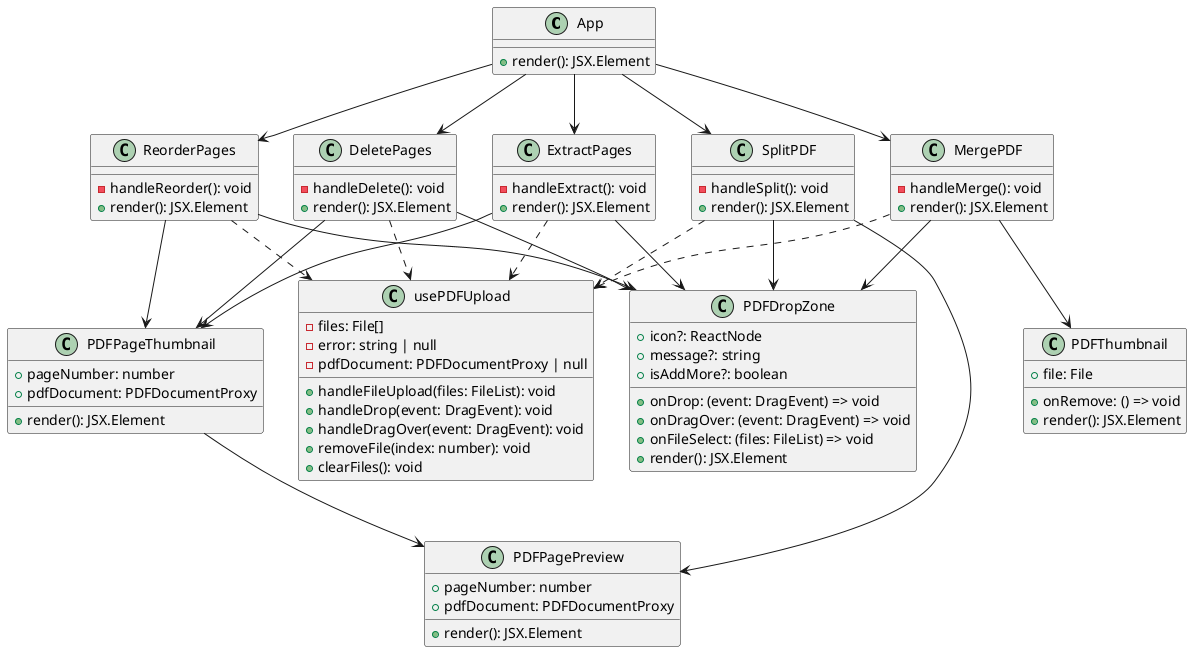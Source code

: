 @startuml

' Components
class App {
  +render(): JSX.Element
}

class PDFDropZone {
  +onDrop: (event: DragEvent) => void
  +onDragOver: (event: DragEvent) => void
  +onFileSelect: (files: FileList) => void
  +icon?: ReactNode
  +message?: string
  +isAddMore?: boolean
  +render(): JSX.Element
}

class PDFPagePreview {
  +pageNumber: number
  +pdfDocument: PDFDocumentProxy
  +render(): JSX.Element
}

class PDFPageThumbnail {
  +pageNumber: number
  +pdfDocument: PDFDocumentProxy
  +render(): JSX.Element
}

class PDFThumbnail {
  +file: File
  +onRemove: () => void
  +render(): JSX.Element
}

' Features
class MergePDF {
  -handleMerge(): void
  +render(): JSX.Element
}

class ReorderPages {
  -handleReorder(): void
  +render(): JSX.Element
}

class DeletePages {
  -handleDelete(): void
  +render(): JSX.Element
}

class ExtractPages {
  -handleExtract(): void
  +render(): JSX.Element
}

class SplitPDF {
  -handleSplit(): void
  +render(): JSX.Element
}

' Hooks
class usePDFUpload {
  -files: File[]
  -error: string | null
  -pdfDocument: PDFDocumentProxy | null
  +handleFileUpload(files: FileList): void
  +handleDrop(event: DragEvent): void
  +handleDragOver(event: DragEvent): void
  +removeFile(index: number): void
  +clearFiles(): void
}

' Relationships
App --> MergePDF
App --> ReorderPages
App --> DeletePages
App --> ExtractPages
App --> SplitPDF

MergePDF --> PDFDropZone
MergePDF --> PDFThumbnail
MergePDF ..> usePDFUpload

ReorderPages --> PDFDropZone
ReorderPages --> PDFPageThumbnail
ReorderPages ..> usePDFUpload

DeletePages --> PDFDropZone
DeletePages --> PDFPageThumbnail
DeletePages ..> usePDFUpload

ExtractPages --> PDFDropZone
ExtractPages --> PDFPageThumbnail
ExtractPages ..> usePDFUpload

SplitPDF --> PDFDropZone
SplitPDF --> PDFPagePreview
SplitPDF ..> usePDFUpload

PDFPageThumbnail --> PDFPagePreview

@enduml 